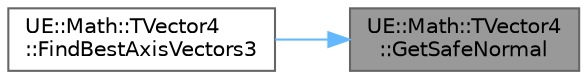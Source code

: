digraph "UE::Math::TVector4::GetSafeNormal"
{
 // INTERACTIVE_SVG=YES
 // LATEX_PDF_SIZE
  bgcolor="transparent";
  edge [fontname=Helvetica,fontsize=10,labelfontname=Helvetica,labelfontsize=10];
  node [fontname=Helvetica,fontsize=10,shape=box,height=0.2,width=0.4];
  rankdir="RL";
  Node1 [id="Node000001",label="UE::Math::TVector4\l::GetSafeNormal",height=0.2,width=0.4,color="gray40", fillcolor="grey60", style="filled", fontcolor="black",tooltip="Returns a normalized copy of the vector if safe to normalize."];
  Node1 -> Node2 [id="edge1_Node000001_Node000002",dir="back",color="steelblue1",style="solid",tooltip=" "];
  Node2 [id="Node000002",label="UE::Math::TVector4\l::FindBestAxisVectors3",height=0.2,width=0.4,color="grey40", fillcolor="white", style="filled",URL="$d6/da1/structUE_1_1Math_1_1TVector4.html#aee2625311c45bb7dec4543ee28a9fc2f",tooltip="Find good arbitrary axis vectors to represent U and V axes of a plane, given just the normal."];
}
